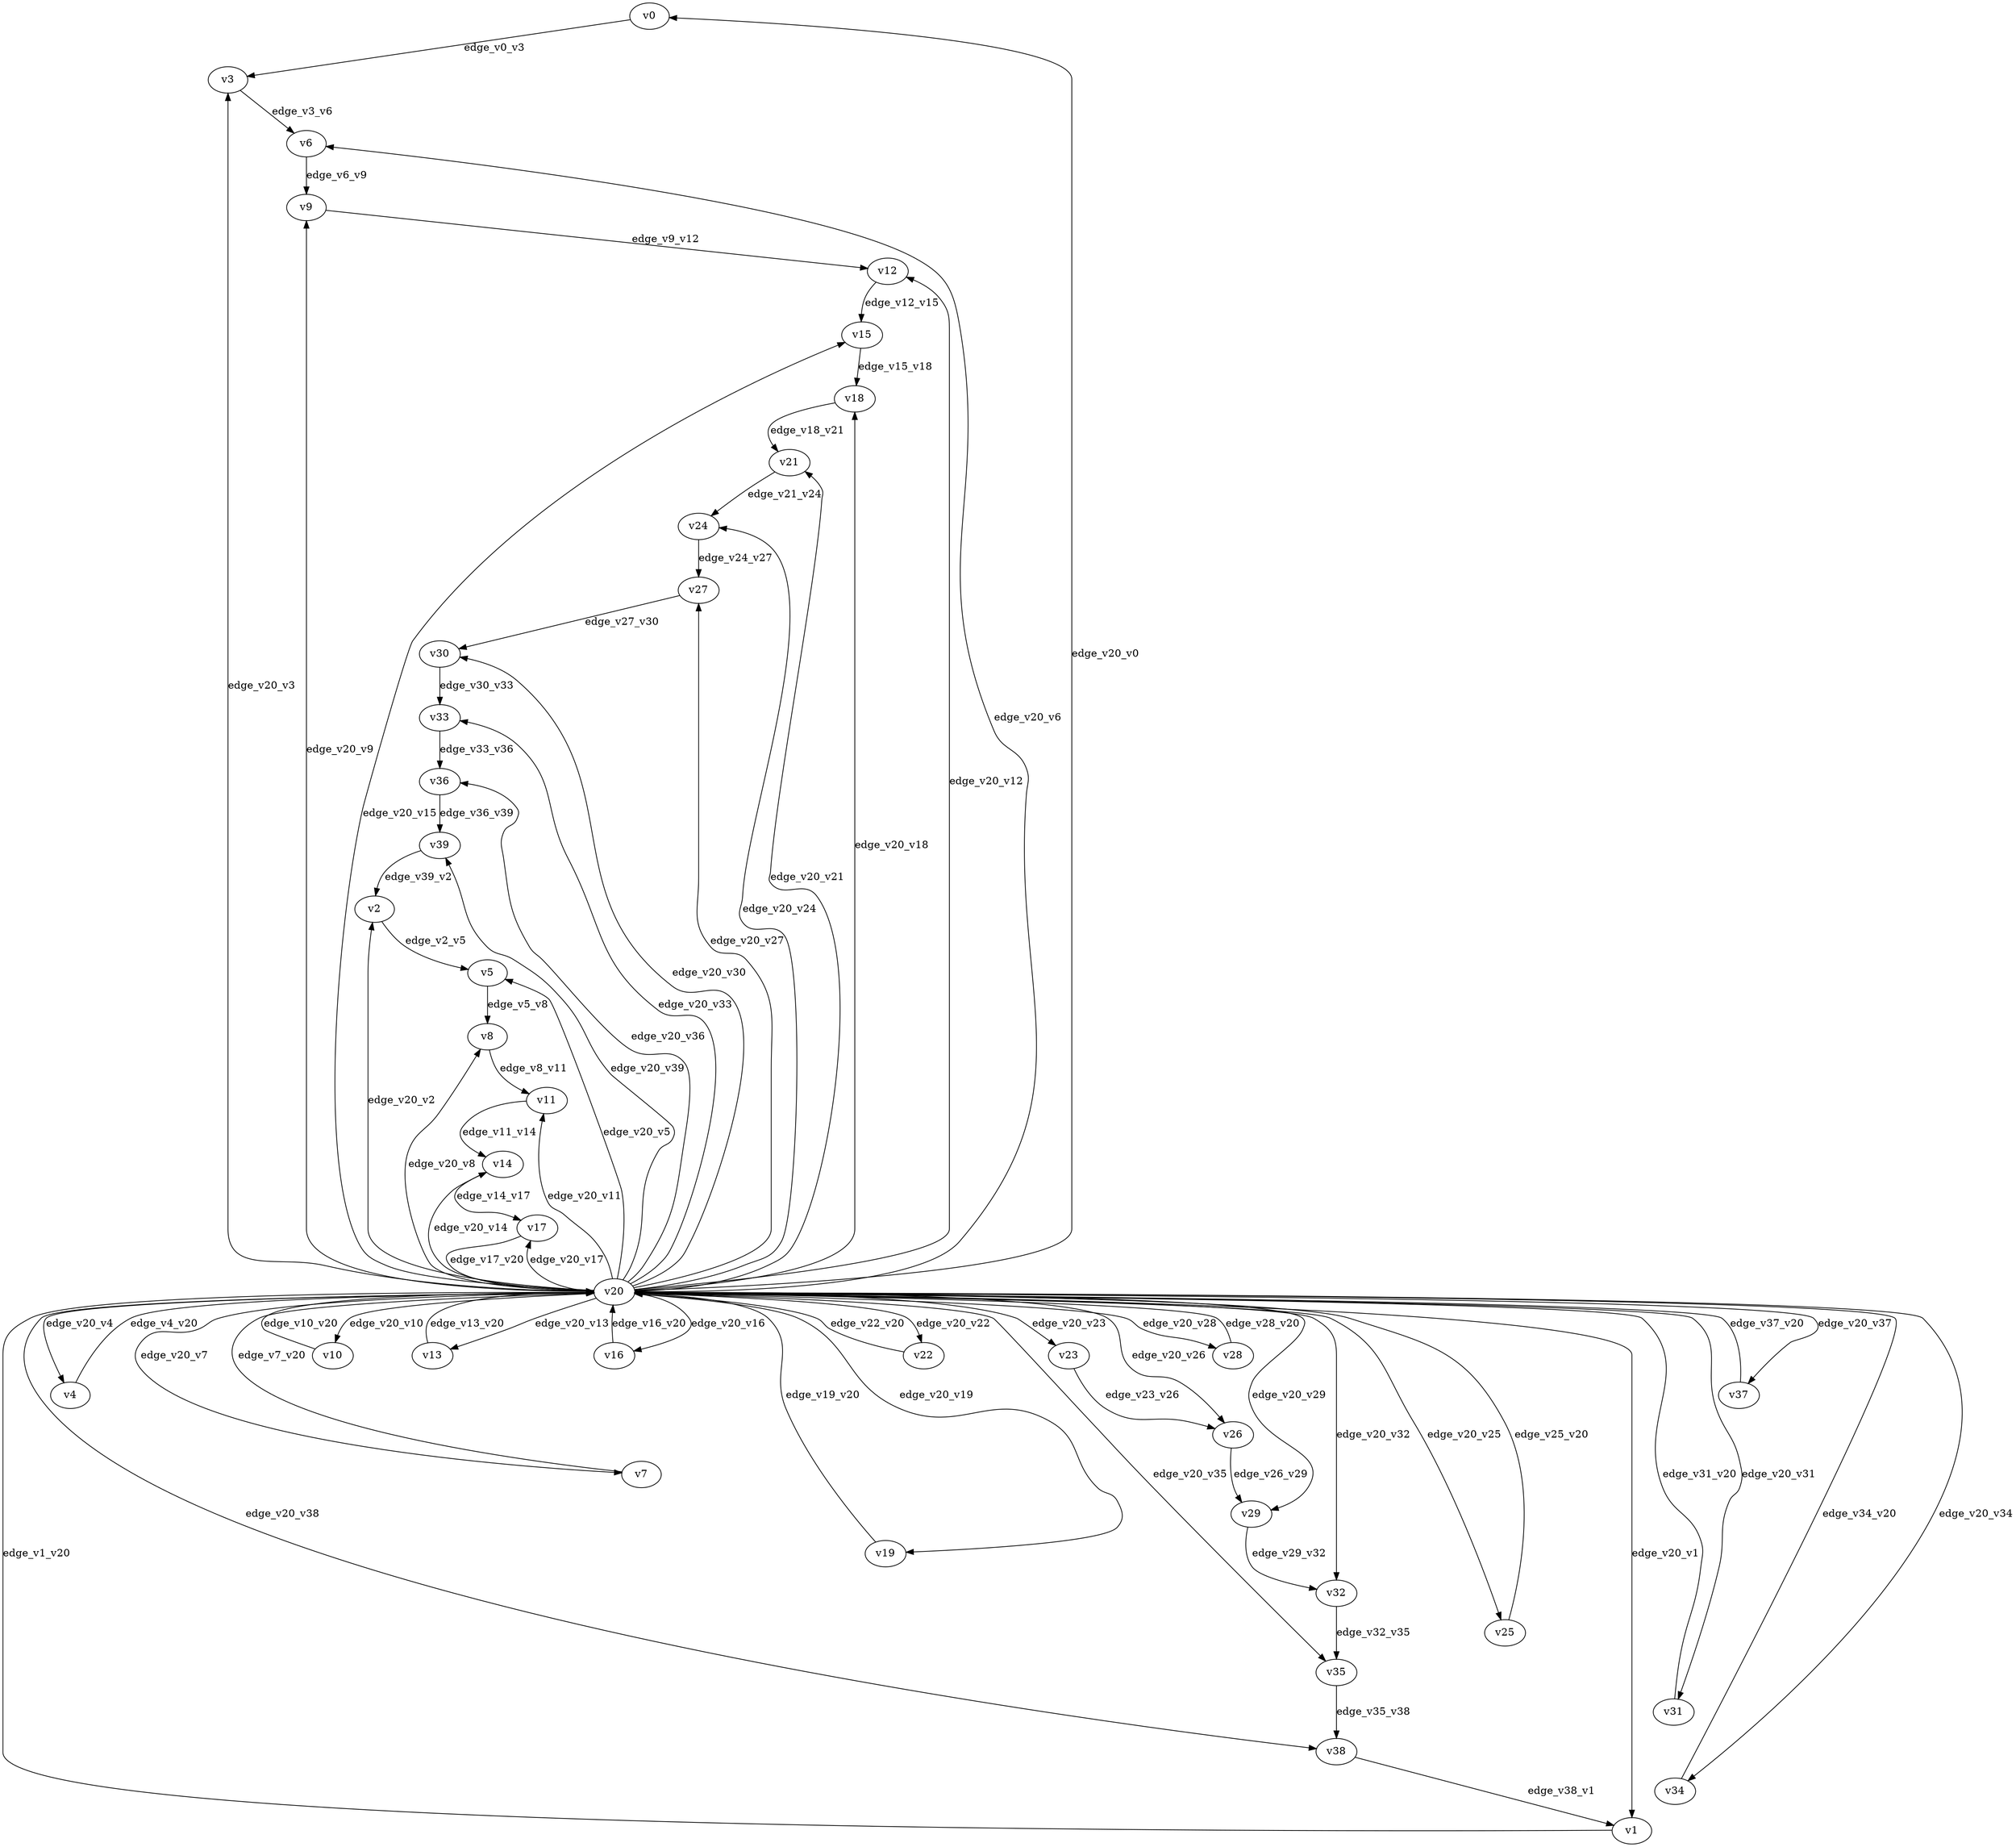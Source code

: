 digraph test046 {
    // Discounted game test case
    // Vertex properties: name [player=X]
    // Edge properties: [weight=Y, discount=Z]

    v0 [name="v0", player=0];
    v1 [name="v1", player=1];
    v2 [name="v2", player=0];
    v3 [name="v3", player=1];
    v4 [name="v4", player=0];
    v5 [name="v5", player=1];
    v6 [name="v6", player=0];
    v7 [name="v7", player=1];
    v8 [name="v8", player=0];
    v9 [name="v9", player=1];
    v10 [name="v10", player=0];
    v11 [name="v11", player=1];
    v12 [name="v12", player=0];
    v13 [name="v13", player=1];
    v14 [name="v14", player=0];
    v15 [name="v15", player=1];
    v16 [name="v16", player=0];
    v17 [name="v17", player=1];
    v18 [name="v18", player=0];
    v19 [name="v19", player=1];
    v20 [name="v20", player=0];
    v21 [name="v21", player=1];
    v22 [name="v22", player=0];
    v23 [name="v23", player=1];
    v24 [name="v24", player=0];
    v25 [name="v25", player=1];
    v26 [name="v26", player=0];
    v27 [name="v27", player=1];
    v28 [name="v28", player=0];
    v29 [name="v29", player=1];
    v30 [name="v30", player=0];
    v31 [name="v31", player=1];
    v32 [name="v32", player=0];
    v33 [name="v33", player=1];
    v34 [name="v34", player=0];
    v35 [name="v35", player=1];
    v36 [name="v36", player=0];
    v37 [name="v37", player=1];
    v38 [name="v38", player=0];
    v39 [name="v39", player=1];

    v20 -> v0 [label="edge_v20_v0", weight=5.58, discount=0.790];
    v20 -> v1 [label="edge_v20_v1", weight=8.91, discount=0.790];
    v1 -> v20 [label="edge_v1_v20", weight=6.45, discount=0.790];
    v20 -> v2 [label="edge_v20_v2", weight=5.84, discount=0.790];
    v20 -> v3 [label="edge_v20_v3", weight=6.32, discount=0.790];
    v20 -> v4 [label="edge_v20_v4", weight=-5.76, discount=0.790];
    v4 -> v20 [label="edge_v4_v20", weight=-4.89, discount=0.790];
    v20 -> v5 [label="edge_v20_v5", weight=3.38, discount=0.790];
    v20 -> v6 [label="edge_v20_v6", weight=0.01, discount=0.790];
    v20 -> v7 [label="edge_v20_v7", weight=-5.31, discount=0.790];
    v7 -> v20 [label="edge_v7_v20", weight=-4.94, discount=0.790];
    v20 -> v8 [label="edge_v20_v8", weight=1.60, discount=0.790];
    v20 -> v9 [label="edge_v20_v9", weight=8.18, discount=0.790];
    v20 -> v10 [label="edge_v20_v10", weight=7.25, discount=0.790];
    v10 -> v20 [label="edge_v10_v20", weight=7.04, discount=0.790];
    v20 -> v11 [label="edge_v20_v11", weight=5.49, discount=0.790];
    v20 -> v12 [label="edge_v20_v12", weight=8.81, discount=0.790];
    v20 -> v13 [label="edge_v20_v13", weight=4.09, discount=0.790];
    v13 -> v20 [label="edge_v13_v20", weight=5.54, discount=0.790];
    v20 -> v14 [label="edge_v20_v14", weight=6.90, discount=0.790];
    v20 -> v15 [label="edge_v20_v15", weight=-4.69, discount=0.790];
    v20 -> v16 [label="edge_v20_v16", weight=5.98, discount=0.790];
    v16 -> v20 [label="edge_v16_v20", weight=6.61, discount=0.790];
    v20 -> v17 [label="edge_v20_v17", weight=-1.78, discount=0.790];
    v20 -> v18 [label="edge_v20_v18", weight=9.59, discount=0.790];
    v20 -> v19 [label="edge_v20_v19", weight=-2.56, discount=0.790];
    v19 -> v20 [label="edge_v19_v20", weight=0.27, discount=0.790];
    v20 -> v21 [label="edge_v20_v21", weight=-5.96, discount=0.790];
    v20 -> v22 [label="edge_v20_v22", weight=4.69, discount=0.790];
    v22 -> v20 [label="edge_v22_v20", weight=2.23, discount=0.790];
    v20 -> v23 [label="edge_v20_v23", weight=-3.97, discount=0.790];
    v20 -> v24 [label="edge_v20_v24", weight=-1.26, discount=0.790];
    v20 -> v25 [label="edge_v20_v25", weight=-1.82, discount=0.790];
    v25 -> v20 [label="edge_v25_v20", weight=-3.95, discount=0.790];
    v20 -> v26 [label="edge_v20_v26", weight=-4.70, discount=0.790];
    v20 -> v27 [label="edge_v20_v27", weight=1.31, discount=0.790];
    v20 -> v28 [label="edge_v20_v28", weight=2.79, discount=0.790];
    v28 -> v20 [label="edge_v28_v20", weight=3.92, discount=0.790];
    v20 -> v29 [label="edge_v20_v29", weight=-5.63, discount=0.790];
    v20 -> v30 [label="edge_v20_v30", weight=-1.06, discount=0.790];
    v20 -> v31 [label="edge_v20_v31", weight=-5.78, discount=0.790];
    v31 -> v20 [label="edge_v31_v20", weight=-7.87, discount=0.790];
    v20 -> v32 [label="edge_v20_v32", weight=8.90, discount=0.790];
    v20 -> v33 [label="edge_v20_v33", weight=0.53, discount=0.790];
    v20 -> v34 [label="edge_v20_v34", weight=-4.67, discount=0.790];
    v34 -> v20 [label="edge_v34_v20", weight=-4.32, discount=0.790];
    v20 -> v35 [label="edge_v20_v35", weight=0.14, discount=0.790];
    v20 -> v36 [label="edge_v20_v36", weight=-1.02, discount=0.790];
    v20 -> v37 [label="edge_v20_v37", weight=0.56, discount=0.790];
    v37 -> v20 [label="edge_v37_v20", weight=-1.20, discount=0.790];
    v20 -> v38 [label="edge_v20_v38", weight=1.65, discount=0.790];
    v20 -> v39 [label="edge_v20_v39", weight=0.40, discount=0.790];
    v0 -> v3 [label="edge_v0_v3", weight=5.93, discount=0.790];
    v2 -> v5 [label="edge_v2_v5", weight=-2.57, discount=0.790];
    v3 -> v6 [label="edge_v3_v6", weight=-0.91, discount=0.790];
    v5 -> v8 [label="edge_v5_v8", weight=4.89, discount=0.790];
    v6 -> v9 [label="edge_v6_v9", weight=1.93, discount=0.790];
    v8 -> v11 [label="edge_v8_v11", weight=4.36, discount=0.790];
    v9 -> v12 [label="edge_v9_v12", weight=3.60, discount=0.790];
    v11 -> v14 [label="edge_v11_v14", weight=-0.26, discount=0.790];
    v12 -> v15 [label="edge_v12_v15", weight=5.14, discount=0.790];
    v14 -> v17 [label="edge_v14_v17", weight=0.32, discount=0.790];
    v15 -> v18 [label="edge_v15_v18", weight=5.06, discount=0.790];
    v17 -> v20 [label="edge_v17_v20", weight=2.74, discount=0.790];
    v18 -> v21 [label="edge_v18_v21", weight=-2.16, discount=0.790];
    v21 -> v24 [label="edge_v21_v24", weight=-1.42, discount=0.790];
    v23 -> v26 [label="edge_v23_v26", weight=-1.58, discount=0.790];
    v24 -> v27 [label="edge_v24_v27", weight=4.06, discount=0.790];
    v26 -> v29 [label="edge_v26_v29", weight=1.87, discount=0.790];
    v27 -> v30 [label="edge_v27_v30", weight=0.91, discount=0.790];
    v29 -> v32 [label="edge_v29_v32", weight=2.64, discount=0.790];
    v30 -> v33 [label="edge_v30_v33", weight=5.85, discount=0.790];
    v32 -> v35 [label="edge_v32_v35", weight=5.28, discount=0.790];
    v33 -> v36 [label="edge_v33_v36", weight=2.84, discount=0.790];
    v35 -> v38 [label="edge_v35_v38", weight=3.25, discount=0.790];
    v36 -> v39 [label="edge_v36_v39", weight=3.31, discount=0.790];
    v38 -> v1 [label="edge_v38_v1", weight=-2.96, discount=0.790];
    v39 -> v2 [label="edge_v39_v2", weight=-2.14, discount=0.790];
}
